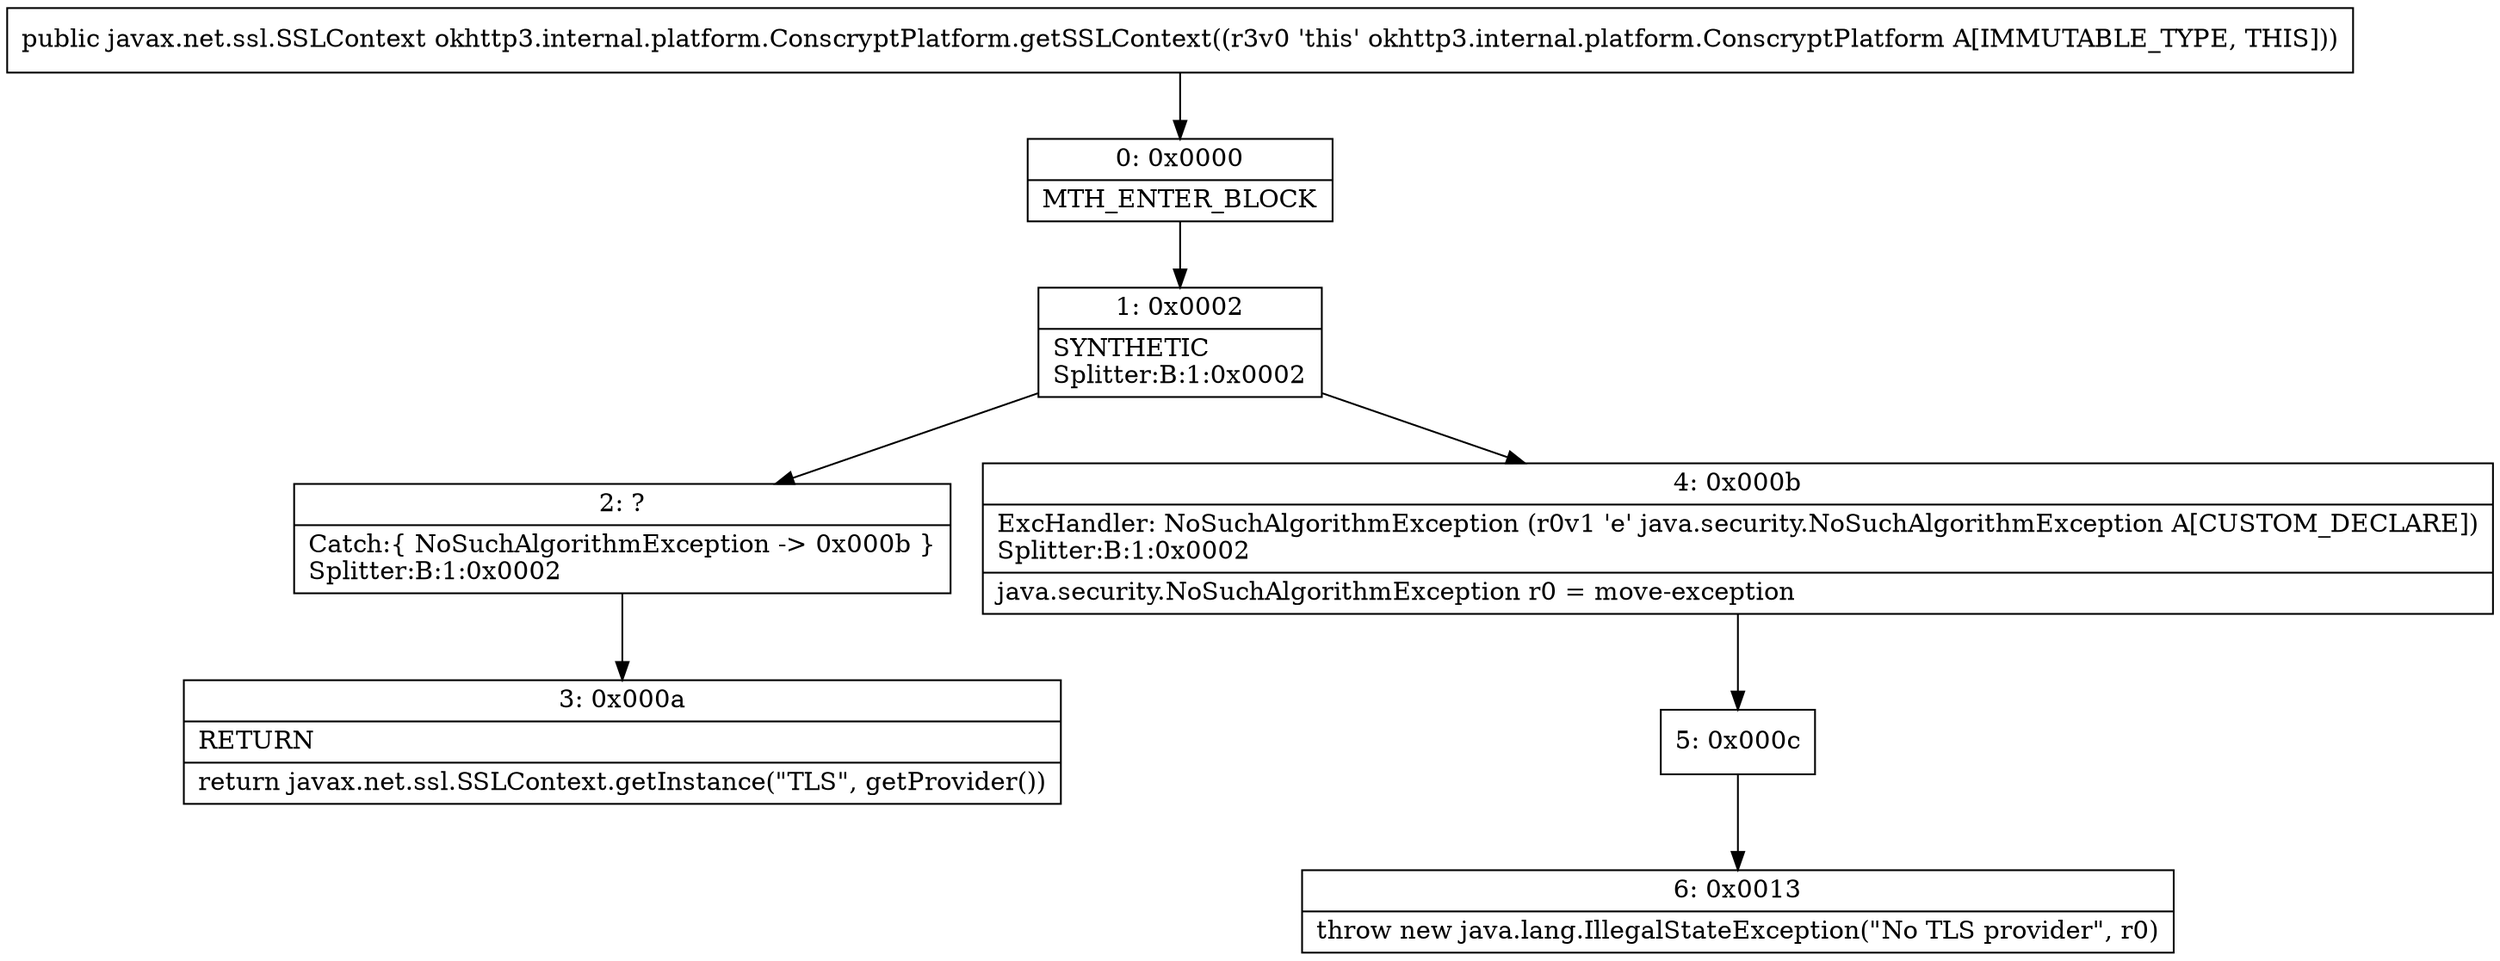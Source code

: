 digraph "CFG forokhttp3.internal.platform.ConscryptPlatform.getSSLContext()Ljavax\/net\/ssl\/SSLContext;" {
Node_0 [shape=record,label="{0\:\ 0x0000|MTH_ENTER_BLOCK\l}"];
Node_1 [shape=record,label="{1\:\ 0x0002|SYNTHETIC\lSplitter:B:1:0x0002\l}"];
Node_2 [shape=record,label="{2\:\ ?|Catch:\{ NoSuchAlgorithmException \-\> 0x000b \}\lSplitter:B:1:0x0002\l}"];
Node_3 [shape=record,label="{3\:\ 0x000a|RETURN\l|return javax.net.ssl.SSLContext.getInstance(\"TLS\", getProvider())\l}"];
Node_4 [shape=record,label="{4\:\ 0x000b|ExcHandler: NoSuchAlgorithmException (r0v1 'e' java.security.NoSuchAlgorithmException A[CUSTOM_DECLARE])\lSplitter:B:1:0x0002\l|java.security.NoSuchAlgorithmException r0 = move\-exception\l}"];
Node_5 [shape=record,label="{5\:\ 0x000c}"];
Node_6 [shape=record,label="{6\:\ 0x0013|throw new java.lang.IllegalStateException(\"No TLS provider\", r0)\l}"];
MethodNode[shape=record,label="{public javax.net.ssl.SSLContext okhttp3.internal.platform.ConscryptPlatform.getSSLContext((r3v0 'this' okhttp3.internal.platform.ConscryptPlatform A[IMMUTABLE_TYPE, THIS])) }"];
MethodNode -> Node_0;
Node_0 -> Node_1;
Node_1 -> Node_2;
Node_1 -> Node_4;
Node_2 -> Node_3;
Node_4 -> Node_5;
Node_5 -> Node_6;
}


